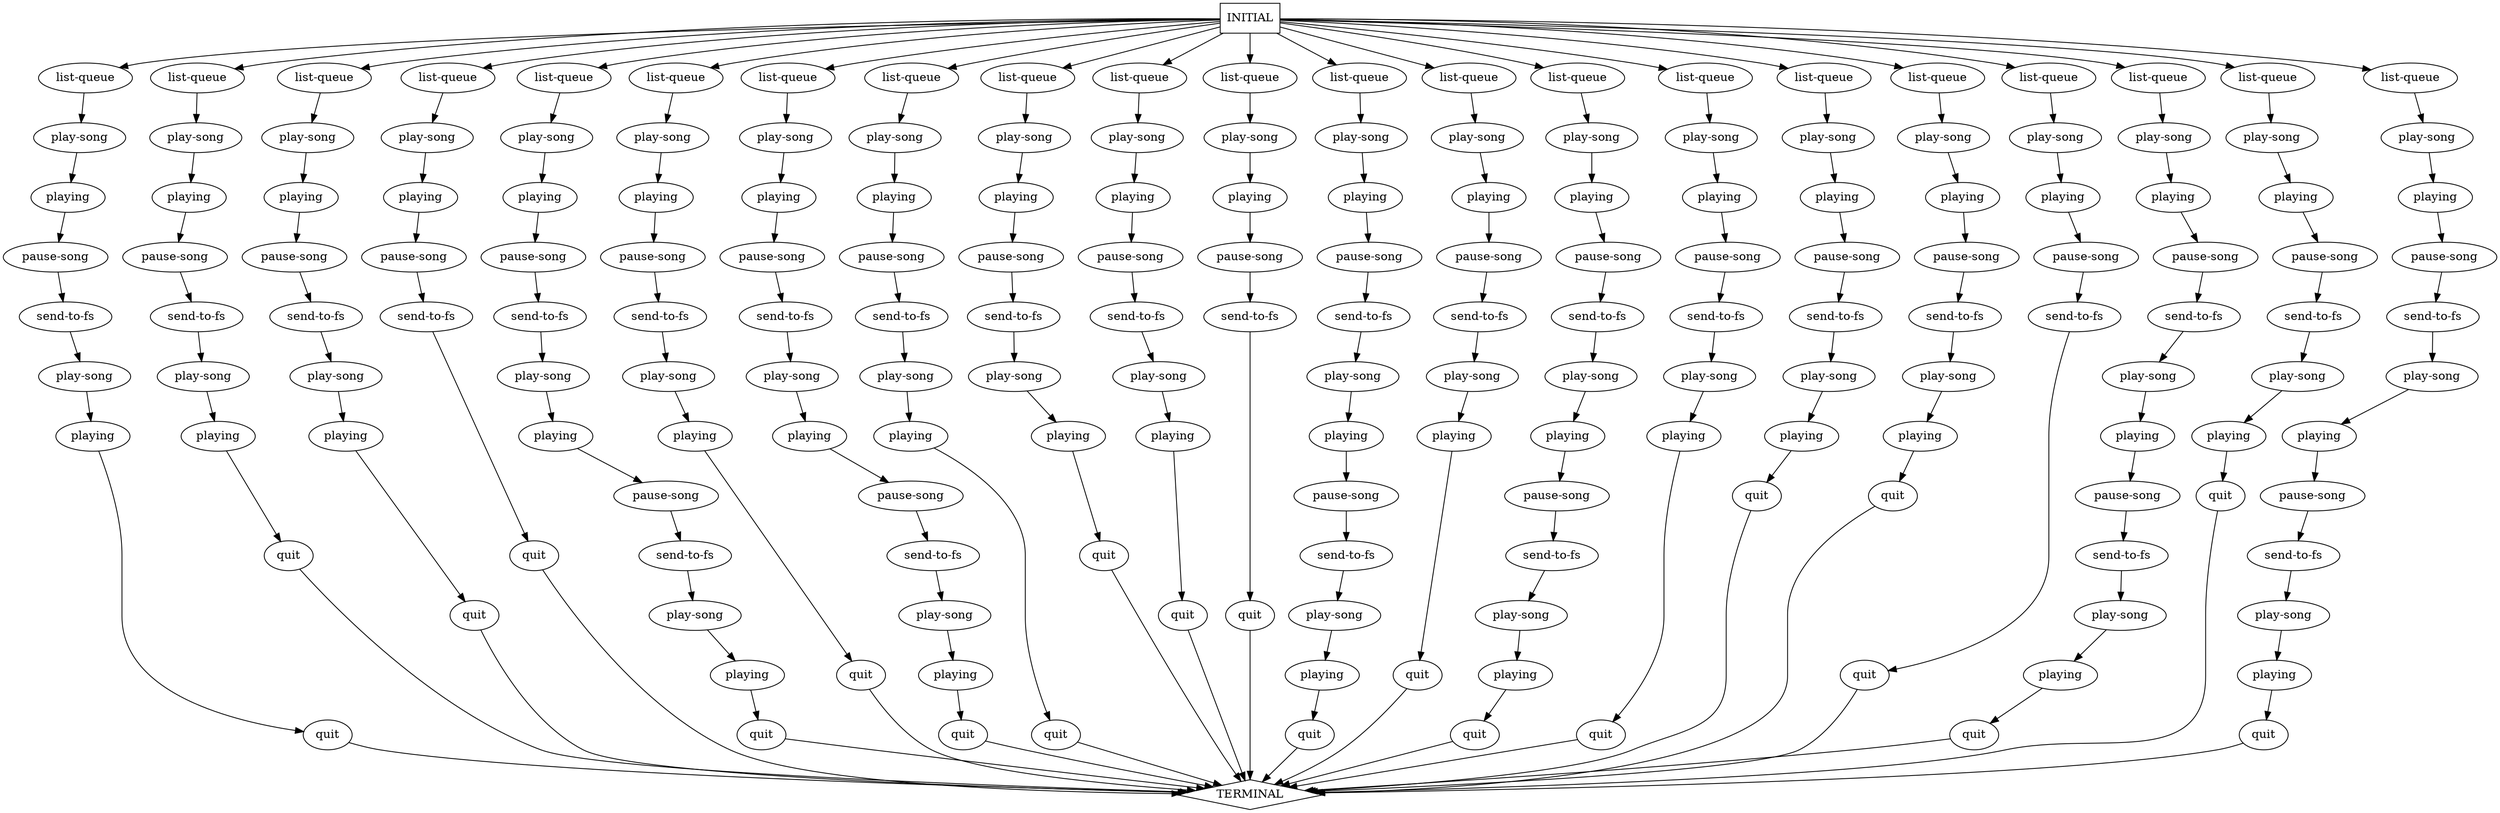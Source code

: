 digraph G {
  0 [label="list-queue"];
  1 [label="list-queue"];
  2 [label="list-queue"];
  3 [label="list-queue"];
  4 [label="list-queue"];
  5 [label="list-queue"];
  6 [label="list-queue"];
  7 [label="list-queue"];
  8 [label="list-queue"];
  9 [label="list-queue"];
  10 [label="list-queue"];
  11 [label="list-queue"];
  12 [label="list-queue"];
  13 [label="list-queue"];
  14 [label="list-queue"];
  15 [label="list-queue"];
  16 [label="list-queue"];
  17 [label="list-queue"];
  18 [label="list-queue"];
  19 [label="list-queue"];
  20 [label="list-queue"];
  21 [label="pause-song"];
  22 [label="pause-song"];
  23 [label="pause-song"];
  24 [label="pause-song"];
  25 [label="pause-song"];
  26 [label="pause-song"];
  27 [label="pause-song"];
  28 [label="pause-song"];
  29 [label="pause-song"];
  30 [label="pause-song"];
  31 [label="pause-song"];
  32 [label="pause-song"];
  33 [label="pause-song"];
  34 [label="pause-song"];
  35 [label="pause-song"];
  36 [label="pause-song"];
  37 [label="pause-song"];
  38 [label="pause-song"];
  39 [label="pause-song"];
  40 [label="pause-song"];
  41 [label="pause-song"];
  42 [label="pause-song"];
  43 [label="pause-song"];
  44 [label="pause-song"];
  45 [label="pause-song"];
  46 [label="pause-song"];
  47 [label="pause-song"];
  48 [label="play-song"];
  49 [label="play-song"];
  50 [label="play-song"];
  51 [label="play-song"];
  52 [label="play-song"];
  53 [label="play-song"];
  54 [label="play-song"];
  55 [label="play-song"];
  56 [label="play-song"];
  57 [label="play-song"];
  58 [label="play-song"];
  59 [label="play-song"];
  60 [label="play-song"];
  61 [label="play-song"];
  62 [label="play-song"];
  63 [label="play-song"];
  64 [label="play-song"];
  65 [label="play-song"];
  66 [label="play-song"];
  67 [label="play-song"];
  68 [label="play-song"];
  69 [label="play-song"];
  70 [label="play-song"];
  71 [label="play-song"];
  72 [label="play-song"];
  73 [label="play-song"];
  74 [label="play-song"];
  75 [label="play-song"];
  76 [label="play-song"];
  77 [label="play-song"];
  78 [label="play-song"];
  79 [label="play-song"];
  80 [label="play-song"];
  81 [label="play-song"];
  82 [label="play-song"];
  83 [label="play-song"];
  84 [label="play-song"];
  85 [label="play-song"];
  86 [label="play-song"];
  87 [label="play-song"];
  88 [label="play-song"];
  89 [label="play-song"];
  90 [label="play-song"];
  91 [label="play-song"];
  92 [label="play-song"];
  93 [label="playing"];
  94 [label="playing"];
  95 [label="playing"];
  96 [label="playing"];
  97 [label="playing"];
  98 [label="playing"];
  99 [label="playing"];
  100 [label="playing"];
  101 [label="playing"];
  102 [label="playing"];
  103 [label="playing"];
  104 [label="playing"];
  105 [label="playing"];
  106 [label="playing"];
  107 [label="playing"];
  108 [label="playing"];
  109 [label="playing"];
  110 [label="playing"];
  111 [label="playing"];
  112 [label="playing"];
  113 [label="playing"];
  114 [label="playing"];
  115 [label="playing"];
  116 [label="playing"];
  117 [label="playing"];
  118 [label="playing"];
  119 [label="playing"];
  120 [label="playing"];
  121 [label="playing"];
  122 [label="playing"];
  123 [label="playing"];
  124 [label="playing"];
  125 [label="playing"];
  126 [label="playing"];
  127 [label="playing"];
  128 [label="playing"];
  129 [label="playing"];
  130 [label="playing"];
  131 [label="playing"];
  132 [label="playing"];
  133 [label="playing"];
  134 [label="playing"];
  135 [label="playing"];
  136 [label="playing"];
  137 [label="playing"];
  138 [label="quit"];
  139 [label="quit"];
  140 [label="quit"];
  141 [label="quit"];
  142 [label="quit"];
  143 [label="quit"];
  144 [label="quit"];
  145 [label="quit"];
  146 [label="quit"];
  147 [label="quit"];
  148 [label="quit"];
  149 [label="quit"];
  150 [label="quit"];
  151 [label="quit"];
  152 [label="quit"];
  153 [label="quit"];
  154 [label="quit"];
  155 [label="quit"];
  156 [label="quit"];
  157 [label="quit"];
  158 [label="quit"];
  159 [label="send-to-fs"];
  160 [label="send-to-fs"];
  161 [label="send-to-fs"];
  162 [label="send-to-fs"];
  163 [label="send-to-fs"];
  164 [label="send-to-fs"];
  165 [label="send-to-fs"];
  166 [label="send-to-fs"];
  167 [label="send-to-fs"];
  168 [label="send-to-fs"];
  169 [label="send-to-fs"];
  170 [label="send-to-fs"];
  171 [label="send-to-fs"];
  172 [label="send-to-fs"];
  173 [label="send-to-fs"];
  174 [label="send-to-fs"];
  175 [label="send-to-fs"];
  176 [label="send-to-fs"];
  177 [label="send-to-fs"];
  178 [label="send-to-fs"];
  179 [label="send-to-fs"];
  180 [label="send-to-fs"];
  181 [label="send-to-fs"];
  182 [label="send-to-fs"];
  183 [label="send-to-fs"];
  184 [label="send-to-fs"];
  185 [label="send-to-fs"];
  186 [label="TERMINAL",shape=diamond];
  187 [label="INITIAL",shape=box];
0->48 [];
1->50 [];
2->52 [];
3->54 [];
4->55 [];
5->58 [];
6->60 [];
7->63 [];
8->65 [];
9->67 [];
10->69 [];
11->70 [];
12->73 [];
13->75 [];
14->78 [];
15->80 [];
16->82 [];
17->84 [];
18->85 [];
19->88 [];
20->90 [];
21->159 [];
22->160 [];
23->161 [];
24->183 [];
25->162 [];
26->163 [];
27->164 [];
28->165 [];
29->166 [];
30->167 [];
31->168 [];
32->169 [];
33->184 [];
34->170 [];
35->171 [];
36->172 [];
37->173 [];
38->174 [];
39->175 [];
40->176 [];
41->177 [];
42->185 [];
43->178 [];
44->179 [];
45->180 [];
46->181 [];
47->182 [];
48->93 [];
49->120 [];
50->94 [];
51->121 [];
52->95 [];
53->122 [];
54->96 [];
55->97 [];
56->98 [];
57->123 [];
58->99 [];
59->124 [];
60->100 [];
61->101 [];
62->125 [];
63->102 [];
64->126 [];
65->103 [];
66->127 [];
67->104 [];
68->128 [];
69->105 [];
70->106 [];
71->107 [];
72->129 [];
73->108 [];
74->130 [];
75->109 [];
76->110 [];
77->131 [];
78->111 [];
79->132 [];
80->112 [];
81->133 [];
82->113 [];
83->134 [];
84->114 [];
85->115 [];
86->116 [];
87->135 [];
88->117 [];
89->136 [];
90->118 [];
91->119 [];
92->137 [];
93->21 [];
94->22 [];
95->23 [];
96->24 [];
97->25 [];
98->26 [];
99->27 [];
100->28 [];
101->29 [];
102->30 [];
103->31 [];
104->32 [];
105->33 [];
106->34 [];
107->35 [];
108->36 [];
109->37 [];
110->38 [];
111->39 [];
112->40 [];
113->41 [];
114->42 [];
115->43 [];
116->44 [];
117->45 [];
118->46 [];
119->47 [];
120->138 [];
121->139 [];
122->140 [];
123->142 [];
124->143 [];
125->144 [];
126->145 [];
127->146 [];
128->147 [];
129->149 [];
130->150 [];
131->151 [];
132->152 [];
133->153 [];
134->154 [];
135->156 [];
136->157 [];
137->158 [];
138->186 [];
139->186 [];
140->186 [];
141->186 [];
142->186 [];
143->186 [];
144->186 [];
145->186 [];
146->186 [];
147->186 [];
148->186 [];
149->186 [];
150->186 [];
151->186 [];
152->186 [];
153->186 [];
154->186 [];
155->186 [];
156->186 [];
157->186 [];
158->186 [];
159->49 [];
160->51 [];
161->53 [];
162->56 [];
163->57 [];
164->59 [];
165->61 [];
166->62 [];
167->64 [];
168->66 [];
169->68 [];
170->71 [];
171->72 [];
172->74 [];
173->76 [];
174->77 [];
175->79 [];
176->81 [];
177->83 [];
178->86 [];
179->87 [];
180->89 [];
181->91 [];
182->92 [];
183->141 [];
184->148 [];
185->155 [];
187->6 [];
187->3 [];
187->18 [];
187->8 [];
187->0 [];
187->4 [];
187->14 [];
187->11 [];
187->12 [];
187->16 [];
187->7 [];
187->1 [];
187->10 [];
187->20 [];
187->13 [];
187->15 [];
187->2 [];
187->19 [];
187->5 [];
187->9 [];
187->17 [];
}
